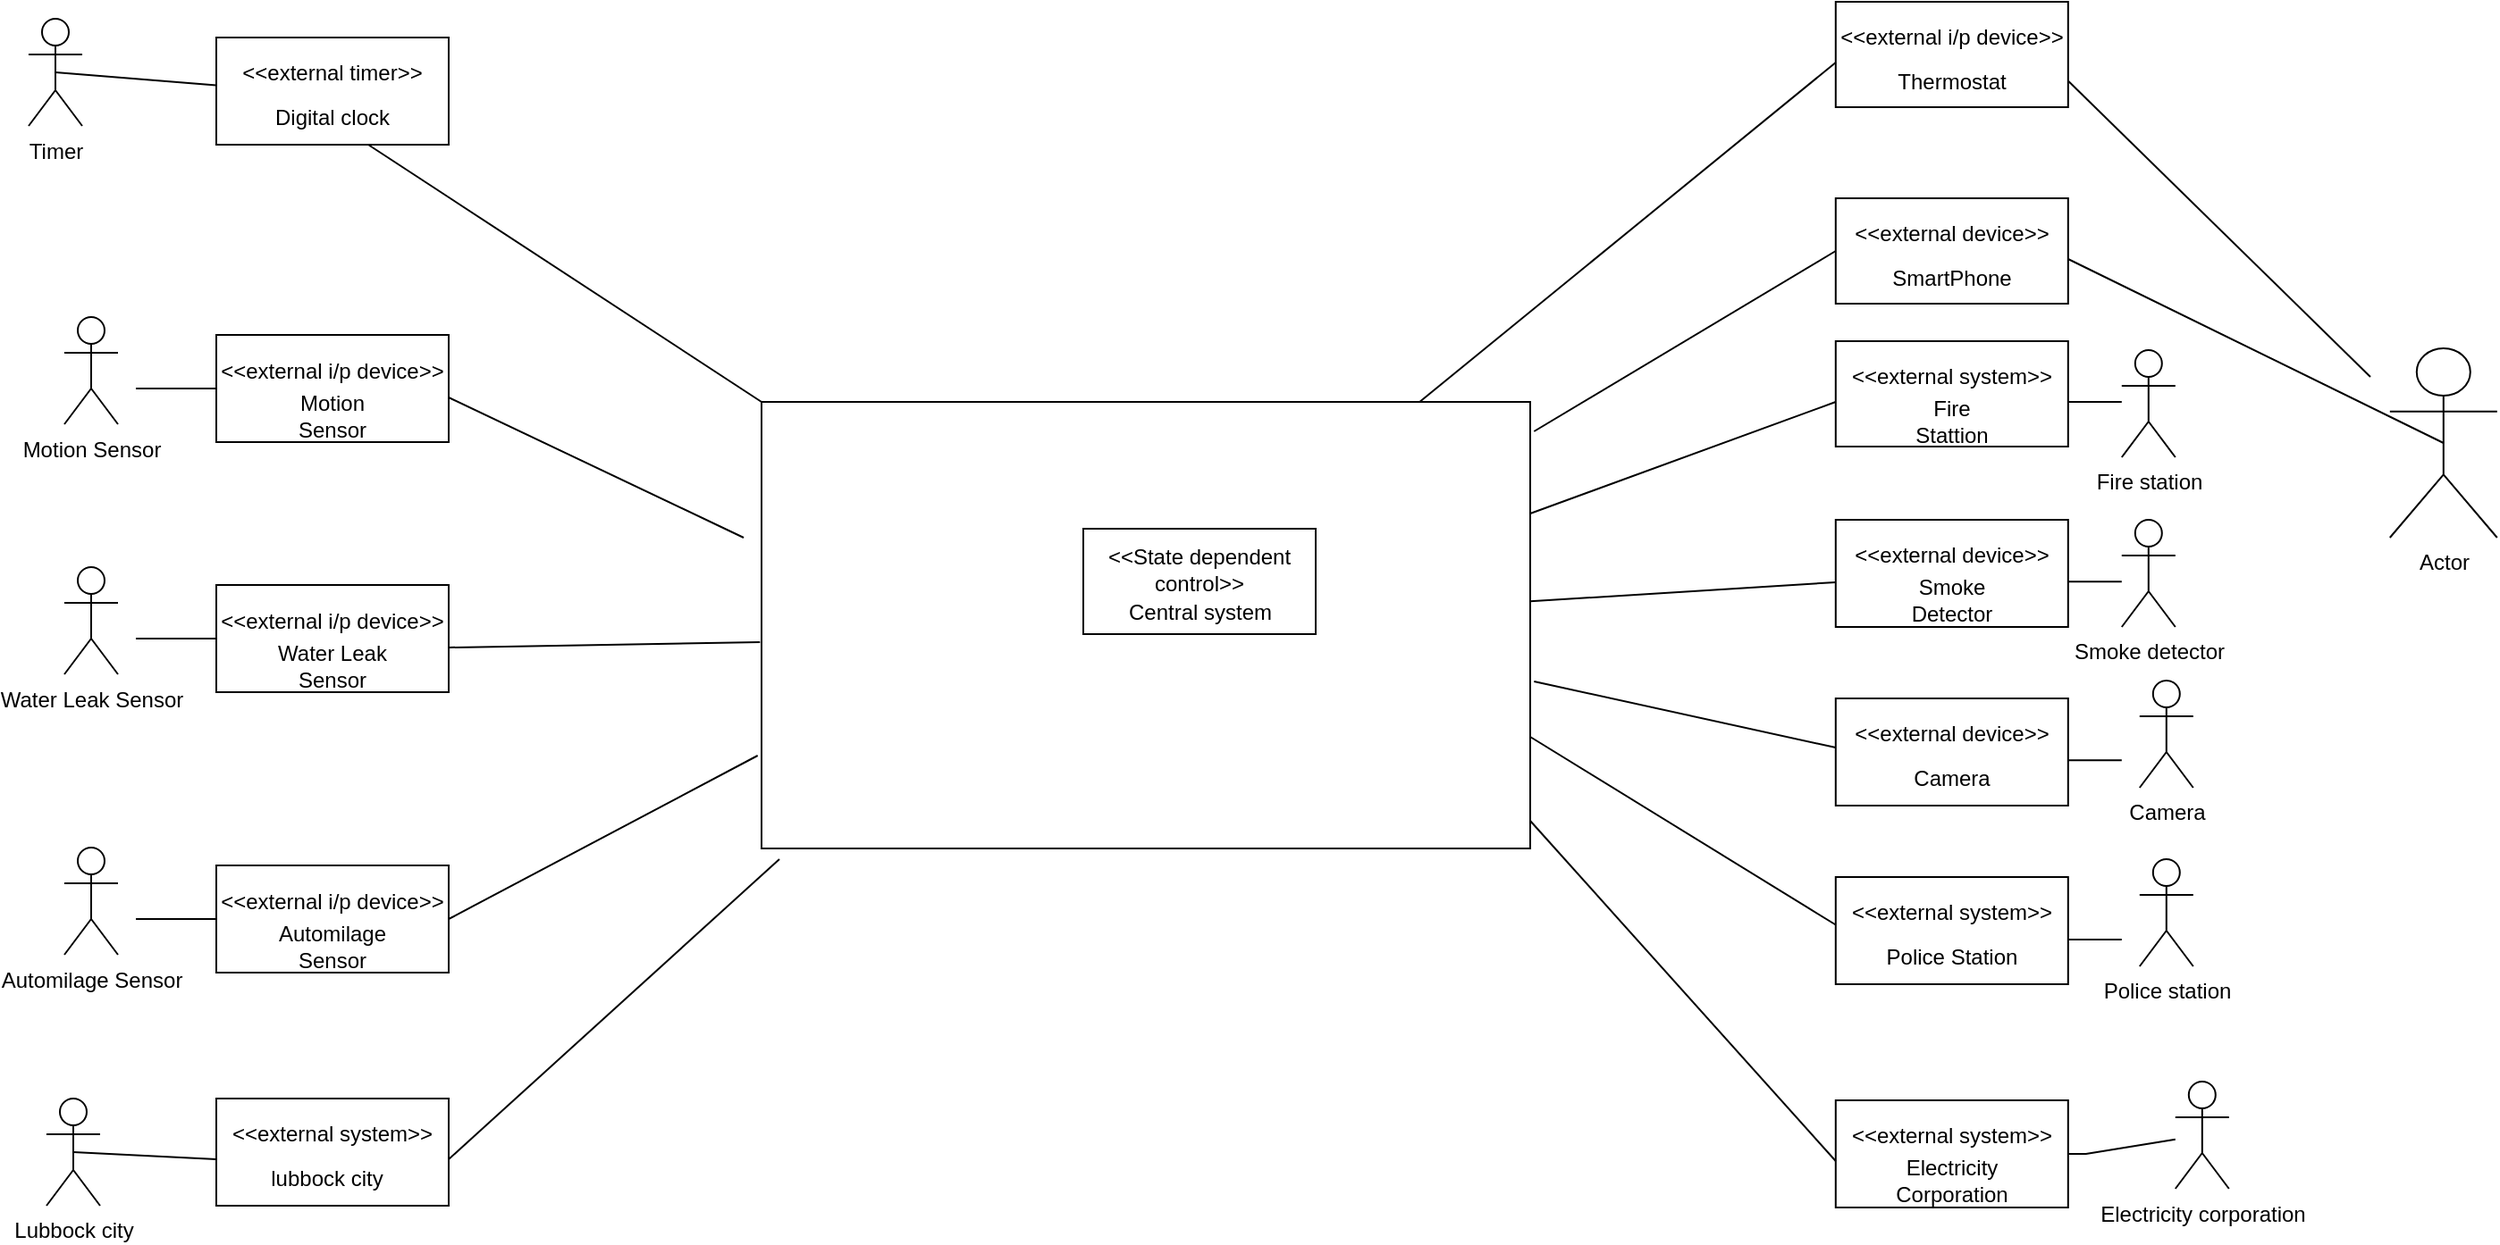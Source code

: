 <mxfile version="17.4.0" type="github">
  <diagram id="queUSnzOFaTcNsG4NoB8" name="Page-1">
    <mxGraphModel dx="3398" dy="2420" grid="1" gridSize="10" guides="1" tooltips="1" connect="1" arrows="1" fold="1" page="1" pageScale="1" pageWidth="850" pageHeight="1100" math="0" shadow="0">
      <root>
        <mxCell id="0" />
        <mxCell id="1" parent="0" />
        <mxCell id="kgD6vg8KvZ7phLuvpiB6-6" value="Motion Sensor" style="shape=umlActor;verticalLabelPosition=bottom;verticalAlign=top;html=1;outlineConnect=0;" parent="1" vertex="1">
          <mxGeometry x="-230" y="96.5" width="30" height="60" as="geometry" />
        </mxCell>
        <mxCell id="kgD6vg8KvZ7phLuvpiB6-7" value="" style="endArrow=none;html=1;rounded=0;" parent="1" target="kgD6vg8KvZ7phLuvpiB6-8" edge="1">
          <mxGeometry width="50" height="50" relative="1" as="geometry">
            <mxPoint x="-190" y="136.5" as="sourcePoint" />
            <mxPoint x="-130" y="136.5" as="targetPoint" />
          </mxGeometry>
        </mxCell>
        <mxCell id="kgD6vg8KvZ7phLuvpiB6-8" value="" style="rounded=0;whiteSpace=wrap;html=1;" parent="1" vertex="1">
          <mxGeometry x="-145" y="106.5" width="130" height="60" as="geometry" />
        </mxCell>
        <mxCell id="kgD6vg8KvZ7phLuvpiB6-9" value="&amp;lt;&amp;lt;external i/p device&amp;gt;&amp;gt;" style="text;html=1;strokeColor=none;fillColor=none;align=center;verticalAlign=middle;whiteSpace=wrap;rounded=0;" parent="1" vertex="1">
          <mxGeometry x="-145" y="111.5" width="130" height="30" as="geometry" />
        </mxCell>
        <mxCell id="kgD6vg8KvZ7phLuvpiB6-10" value="Motion Sensor" style="text;html=1;strokeColor=none;fillColor=none;align=center;verticalAlign=middle;whiteSpace=wrap;rounded=0;" parent="1" vertex="1">
          <mxGeometry x="-110" y="136.5" width="60" height="30" as="geometry" />
        </mxCell>
        <mxCell id="kgD6vg8KvZ7phLuvpiB6-16" value="Water Leak Sensor" style="shape=umlActor;verticalLabelPosition=bottom;verticalAlign=top;html=1;outlineConnect=0;" parent="1" vertex="1">
          <mxGeometry x="-230" y="236.5" width="30" height="60" as="geometry" />
        </mxCell>
        <mxCell id="kgD6vg8KvZ7phLuvpiB6-17" value="" style="endArrow=none;html=1;rounded=0;" parent="1" target="kgD6vg8KvZ7phLuvpiB6-18" edge="1">
          <mxGeometry width="50" height="50" relative="1" as="geometry">
            <mxPoint x="-190" y="276.5" as="sourcePoint" />
            <mxPoint x="-130" y="276.5" as="targetPoint" />
          </mxGeometry>
        </mxCell>
        <mxCell id="kgD6vg8KvZ7phLuvpiB6-18" value="" style="rounded=0;whiteSpace=wrap;html=1;" parent="1" vertex="1">
          <mxGeometry x="-145" y="246.5" width="130" height="60" as="geometry" />
        </mxCell>
        <mxCell id="kgD6vg8KvZ7phLuvpiB6-19" value="&amp;lt;&amp;lt;external i/p device&amp;gt;&amp;gt;" style="text;html=1;strokeColor=none;fillColor=none;align=center;verticalAlign=middle;whiteSpace=wrap;rounded=0;" parent="1" vertex="1">
          <mxGeometry x="-145" y="251.5" width="130" height="30" as="geometry" />
        </mxCell>
        <mxCell id="kgD6vg8KvZ7phLuvpiB6-20" value="Water Leak Sensor" style="text;html=1;strokeColor=none;fillColor=none;align=center;verticalAlign=middle;whiteSpace=wrap;rounded=0;" parent="1" vertex="1">
          <mxGeometry x="-120" y="276.5" width="80" height="30" as="geometry" />
        </mxCell>
        <mxCell id="kgD6vg8KvZ7phLuvpiB6-21" value="Automilage Sensor" style="shape=umlActor;verticalLabelPosition=bottom;verticalAlign=top;html=1;outlineConnect=0;" parent="1" vertex="1">
          <mxGeometry x="-230" y="393.5" width="30" height="60" as="geometry" />
        </mxCell>
        <mxCell id="kgD6vg8KvZ7phLuvpiB6-22" value="" style="endArrow=none;html=1;rounded=0;" parent="1" target="kgD6vg8KvZ7phLuvpiB6-23" edge="1">
          <mxGeometry width="50" height="50" relative="1" as="geometry">
            <mxPoint x="-190" y="433.5" as="sourcePoint" />
            <mxPoint x="-130" y="433.5" as="targetPoint" />
          </mxGeometry>
        </mxCell>
        <mxCell id="kgD6vg8KvZ7phLuvpiB6-23" value="" style="rounded=0;whiteSpace=wrap;html=1;" parent="1" vertex="1">
          <mxGeometry x="-145" y="403.5" width="130" height="60" as="geometry" />
        </mxCell>
        <mxCell id="kgD6vg8KvZ7phLuvpiB6-24" value="&amp;lt;&amp;lt;external i/p device&amp;gt;&amp;gt;" style="text;html=1;strokeColor=none;fillColor=none;align=center;verticalAlign=middle;whiteSpace=wrap;rounded=0;" parent="1" vertex="1">
          <mxGeometry x="-145" y="408.5" width="130" height="30" as="geometry" />
        </mxCell>
        <mxCell id="kgD6vg8KvZ7phLuvpiB6-25" value="Automilage Sensor" style="text;html=1;strokeColor=none;fillColor=none;align=center;verticalAlign=middle;whiteSpace=wrap;rounded=0;" parent="1" vertex="1">
          <mxGeometry x="-120" y="433.5" width="80" height="30" as="geometry" />
        </mxCell>
        <mxCell id="kgD6vg8KvZ7phLuvpiB6-448" value="" style="rounded=0;whiteSpace=wrap;html=1;" parent="1" vertex="1">
          <mxGeometry x="160" y="144" width="430" height="250" as="geometry" />
        </mxCell>
        <mxCell id="kgD6vg8KvZ7phLuvpiB6-449" value="" style="rounded=0;whiteSpace=wrap;html=1;" parent="1" vertex="1">
          <mxGeometry x="760.9" y="110" width="130" height="59" as="geometry" />
        </mxCell>
        <mxCell id="kgD6vg8KvZ7phLuvpiB6-450" value="&amp;lt;&amp;lt;external system&amp;gt;&amp;gt;" style="text;html=1;strokeColor=none;fillColor=none;align=center;verticalAlign=middle;whiteSpace=wrap;rounded=0;" parent="1" vertex="1">
          <mxGeometry x="760.9" y="115" width="130" height="29" as="geometry" />
        </mxCell>
        <mxCell id="kgD6vg8KvZ7phLuvpiB6-451" value="Fire Stattion" style="text;html=1;strokeColor=none;fillColor=none;align=center;verticalAlign=middle;whiteSpace=wrap;rounded=0;" parent="1" vertex="1">
          <mxGeometry x="795.9" y="140" width="60" height="29" as="geometry" />
        </mxCell>
        <mxCell id="kgD6vg8KvZ7phLuvpiB6-452" value="" style="rounded=0;whiteSpace=wrap;html=1;" parent="1" vertex="1">
          <mxGeometry x="760.9" y="210" width="130" height="60" as="geometry" />
        </mxCell>
        <mxCell id="kgD6vg8KvZ7phLuvpiB6-453" value="&amp;lt;&amp;lt;external device&amp;gt;&amp;gt;" style="text;html=1;strokeColor=none;fillColor=none;align=center;verticalAlign=middle;whiteSpace=wrap;rounded=0;" parent="1" vertex="1">
          <mxGeometry x="760.9" y="215" width="130" height="30" as="geometry" />
        </mxCell>
        <mxCell id="kgD6vg8KvZ7phLuvpiB6-454" value="Smoke Detector" style="text;html=1;strokeColor=none;fillColor=none;align=center;verticalAlign=middle;whiteSpace=wrap;rounded=0;" parent="1" vertex="1">
          <mxGeometry x="795.9" y="240" width="60" height="30" as="geometry" />
        </mxCell>
        <mxCell id="kgD6vg8KvZ7phLuvpiB6-455" value="" style="rounded=0;whiteSpace=wrap;html=1;" parent="1" vertex="1">
          <mxGeometry x="760.9" y="310" width="130" height="60" as="geometry" />
        </mxCell>
        <mxCell id="kgD6vg8KvZ7phLuvpiB6-456" value="&amp;lt;&amp;lt;external device&amp;gt;&amp;gt;" style="text;html=1;strokeColor=none;fillColor=none;align=center;verticalAlign=middle;whiteSpace=wrap;rounded=0;" parent="1" vertex="1">
          <mxGeometry x="760.9" y="315" width="130" height="30" as="geometry" />
        </mxCell>
        <mxCell id="kgD6vg8KvZ7phLuvpiB6-457" value="Camera" style="text;html=1;strokeColor=none;fillColor=none;align=center;verticalAlign=middle;whiteSpace=wrap;rounded=0;" parent="1" vertex="1">
          <mxGeometry x="785.9" y="340" width="80" height="30" as="geometry" />
        </mxCell>
        <mxCell id="kgD6vg8KvZ7phLuvpiB6-458" value="" style="rounded=0;whiteSpace=wrap;html=1;" parent="1" vertex="1">
          <mxGeometry x="760.9" y="410" width="130" height="60" as="geometry" />
        </mxCell>
        <mxCell id="kgD6vg8KvZ7phLuvpiB6-460" value="Police Station" style="text;html=1;strokeColor=none;fillColor=none;align=center;verticalAlign=middle;whiteSpace=wrap;rounded=0;" parent="1" vertex="1">
          <mxGeometry x="785.9" y="440" width="80" height="30" as="geometry" />
        </mxCell>
        <mxCell id="kgD6vg8KvZ7phLuvpiB6-461" value="&amp;lt;&amp;lt;external system&amp;gt;&amp;gt;" style="text;html=1;strokeColor=none;fillColor=none;align=center;verticalAlign=middle;whiteSpace=wrap;rounded=0;" parent="1" vertex="1">
          <mxGeometry x="760.9" y="415" width="130" height="29" as="geometry" />
        </mxCell>
        <mxCell id="kgD6vg8KvZ7phLuvpiB6-462" value="" style="rounded=0;whiteSpace=wrap;html=1;" parent="1" vertex="1">
          <mxGeometry x="760.9" y="535" width="130" height="60" as="geometry" />
        </mxCell>
        <mxCell id="kgD6vg8KvZ7phLuvpiB6-463" value="Electricity Corporation" style="text;html=1;strokeColor=none;fillColor=none;align=center;verticalAlign=middle;whiteSpace=wrap;rounded=0;" parent="1" vertex="1">
          <mxGeometry x="785.9" y="565" width="80" height="30" as="geometry" />
        </mxCell>
        <mxCell id="kgD6vg8KvZ7phLuvpiB6-464" value="&amp;lt;&amp;lt;external system&amp;gt;&amp;gt;" style="text;html=1;strokeColor=none;fillColor=none;align=center;verticalAlign=middle;whiteSpace=wrap;rounded=0;" parent="1" vertex="1">
          <mxGeometry x="760.9" y="540" width="130" height="29" as="geometry" />
        </mxCell>
        <mxCell id="kgD6vg8KvZ7phLuvpiB6-465" value="" style="rounded=0;whiteSpace=wrap;html=1;" parent="1" vertex="1">
          <mxGeometry x="-145" y="-60" width="130" height="60" as="geometry" />
        </mxCell>
        <mxCell id="kgD6vg8KvZ7phLuvpiB6-466" value="Digital clock" style="text;html=1;strokeColor=none;fillColor=none;align=center;verticalAlign=middle;whiteSpace=wrap;rounded=0;" parent="1" vertex="1">
          <mxGeometry x="-120" y="-30" width="80" height="30" as="geometry" />
        </mxCell>
        <mxCell id="kgD6vg8KvZ7phLuvpiB6-467" value="&amp;lt;&amp;lt;external timer&amp;gt;&amp;gt;" style="text;html=1;strokeColor=none;fillColor=none;align=center;verticalAlign=middle;whiteSpace=wrap;rounded=0;" parent="1" vertex="1">
          <mxGeometry x="-145" y="-55" width="130" height="29" as="geometry" />
        </mxCell>
        <mxCell id="kgD6vg8KvZ7phLuvpiB6-469" value="" style="rounded=0;whiteSpace=wrap;html=1;" parent="1" vertex="1">
          <mxGeometry x="-145" y="534" width="130" height="60" as="geometry" />
        </mxCell>
        <mxCell id="kgD6vg8KvZ7phLuvpiB6-470" value="lubbock city" style="text;html=1;strokeColor=none;fillColor=none;align=center;verticalAlign=middle;whiteSpace=wrap;rounded=0;" parent="1" vertex="1">
          <mxGeometry x="-120" y="564" width="74.1" height="30" as="geometry" />
        </mxCell>
        <mxCell id="kgD6vg8KvZ7phLuvpiB6-471" value="&amp;lt;&amp;lt;external system&amp;gt;&amp;gt;" style="text;html=1;strokeColor=none;fillColor=none;align=center;verticalAlign=middle;whiteSpace=wrap;rounded=0;" parent="1" vertex="1">
          <mxGeometry x="-145" y="539" width="130" height="29" as="geometry" />
        </mxCell>
        <mxCell id="kgD6vg8KvZ7phLuvpiB6-473" value="" style="endArrow=none;html=1;rounded=0;entryX=1;entryY=1;entryDx=0;entryDy=0;" parent="1" target="kgD6vg8KvZ7phLuvpiB6-450" edge="1">
          <mxGeometry width="50" height="50" relative="1" as="geometry">
            <mxPoint x="920.9" y="144" as="sourcePoint" />
            <mxPoint x="560.9" y="220" as="targetPoint" />
          </mxGeometry>
        </mxCell>
        <mxCell id="kgD6vg8KvZ7phLuvpiB6-482" value="Fire station" style="shape=umlActor;verticalLabelPosition=bottom;verticalAlign=top;html=1;outlineConnect=0;" parent="1" vertex="1">
          <mxGeometry x="920.9" y="115" width="30" height="60" as="geometry" />
        </mxCell>
        <mxCell id="kgD6vg8KvZ7phLuvpiB6-483" value="Smoke detector" style="shape=umlActor;verticalLabelPosition=bottom;verticalAlign=top;html=1;outlineConnect=0;" parent="1" vertex="1">
          <mxGeometry x="920.9" y="210" width="30" height="60" as="geometry" />
        </mxCell>
        <mxCell id="kgD6vg8KvZ7phLuvpiB6-484" value="" style="endArrow=none;html=1;rounded=0;entryX=1;entryY=1;entryDx=0;entryDy=0;" parent="1" edge="1">
          <mxGeometry width="50" height="50" relative="1" as="geometry">
            <mxPoint x="920.9" y="244.65" as="sourcePoint" />
            <mxPoint x="890.9" y="244.65" as="targetPoint" />
            <Array as="points">
              <mxPoint x="900.9" y="244.65" />
            </Array>
          </mxGeometry>
        </mxCell>
        <mxCell id="kgD6vg8KvZ7phLuvpiB6-485" value="Electricity corporation" style="shape=umlActor;verticalLabelPosition=bottom;verticalAlign=top;html=1;outlineConnect=0;" parent="1" vertex="1">
          <mxGeometry x="950.9" y="524.5" width="30" height="60" as="geometry" />
        </mxCell>
        <mxCell id="kgD6vg8KvZ7phLuvpiB6-486" value="" style="endArrow=none;html=1;rounded=0;entryX=1;entryY=1;entryDx=0;entryDy=0;" parent="1" edge="1">
          <mxGeometry width="50" height="50" relative="1" as="geometry">
            <mxPoint x="920.9" y="344.65" as="sourcePoint" />
            <mxPoint x="890.9" y="344.65" as="targetPoint" />
            <Array as="points">
              <mxPoint x="900.9" y="344.65" />
            </Array>
          </mxGeometry>
        </mxCell>
        <mxCell id="kgD6vg8KvZ7phLuvpiB6-487" value="Camera" style="shape=umlActor;verticalLabelPosition=bottom;verticalAlign=top;html=1;outlineConnect=0;" parent="1" vertex="1">
          <mxGeometry x="930.9" y="300" width="30" height="60" as="geometry" />
        </mxCell>
        <mxCell id="kgD6vg8KvZ7phLuvpiB6-488" value="" style="endArrow=none;html=1;rounded=0;entryX=1;entryY=1;entryDx=0;entryDy=0;" parent="1" edge="1">
          <mxGeometry width="50" height="50" relative="1" as="geometry">
            <mxPoint x="920.9" y="445" as="sourcePoint" />
            <mxPoint x="890.9" y="445" as="targetPoint" />
            <Array as="points">
              <mxPoint x="900.9" y="445" />
            </Array>
          </mxGeometry>
        </mxCell>
        <mxCell id="kgD6vg8KvZ7phLuvpiB6-489" value="Police station" style="shape=umlActor;verticalLabelPosition=bottom;verticalAlign=top;html=1;outlineConnect=0;" parent="1" vertex="1">
          <mxGeometry x="930.9" y="400" width="30" height="60" as="geometry" />
        </mxCell>
        <mxCell id="kgD6vg8KvZ7phLuvpiB6-490" value="" style="endArrow=none;html=1;rounded=0;entryX=1;entryY=1;entryDx=0;entryDy=0;" parent="1" source="kgD6vg8KvZ7phLuvpiB6-485" edge="1">
          <mxGeometry width="50" height="50" relative="1" as="geometry">
            <mxPoint x="920.9" y="565" as="sourcePoint" />
            <mxPoint x="890.9" y="565" as="targetPoint" />
            <Array as="points">
              <mxPoint x="900.9" y="565" />
            </Array>
          </mxGeometry>
        </mxCell>
        <mxCell id="kgD6vg8KvZ7phLuvpiB6-491" value="Timer&lt;br&gt;" style="shape=umlActor;verticalLabelPosition=bottom;verticalAlign=top;html=1;outlineConnect=0;" parent="1" vertex="1">
          <mxGeometry x="-250" y="-70.5" width="30" height="60" as="geometry" />
        </mxCell>
        <mxCell id="kgD6vg8KvZ7phLuvpiB6-494" value="Lubbock city&lt;br&gt;" style="shape=umlActor;verticalLabelPosition=bottom;verticalAlign=top;html=1;outlineConnect=0;" parent="1" vertex="1">
          <mxGeometry x="-240" y="534" width="30" height="60" as="geometry" />
        </mxCell>
        <mxCell id="7Ufg1nvPIbCbdAw9HvlZ-1" value="" style="rounded=0;whiteSpace=wrap;html=1;" parent="1" vertex="1">
          <mxGeometry x="340" y="215" width="130" height="59" as="geometry" />
        </mxCell>
        <mxCell id="7Ufg1nvPIbCbdAw9HvlZ-2" value="&amp;lt;&amp;lt;State dependent control&amp;gt;&amp;gt;" style="text;html=1;strokeColor=none;fillColor=none;align=center;verticalAlign=middle;whiteSpace=wrap;rounded=0;" parent="1" vertex="1">
          <mxGeometry x="340" y="223" width="130" height="29" as="geometry" />
        </mxCell>
        <mxCell id="7Ufg1nvPIbCbdAw9HvlZ-3" value="Central system" style="text;html=1;strokeColor=none;fillColor=none;align=center;verticalAlign=middle;whiteSpace=wrap;rounded=0;" parent="1" vertex="1">
          <mxGeometry x="362.5" y="247" width="85" height="29" as="geometry" />
        </mxCell>
        <mxCell id="7Ufg1nvPIbCbdAw9HvlZ-4" value="" style="endArrow=none;html=1;rounded=0;entryX=0;entryY=1;entryDx=0;entryDy=0;exitX=1;exitY=0.25;exitDx=0;exitDy=0;" parent="1" source="kgD6vg8KvZ7phLuvpiB6-448" target="kgD6vg8KvZ7phLuvpiB6-450" edge="1">
          <mxGeometry width="50" height="50" relative="1" as="geometry">
            <mxPoint x="730.9" y="144" as="sourcePoint" />
            <mxPoint x="710.9" y="390" as="targetPoint" />
          </mxGeometry>
        </mxCell>
        <mxCell id="7Ufg1nvPIbCbdAw9HvlZ-5" value="" style="endArrow=none;html=1;rounded=0;entryX=0;entryY=1;entryDx=0;entryDy=0;" parent="1" source="kgD6vg8KvZ7phLuvpiB6-448" target="kgD6vg8KvZ7phLuvpiB6-453" edge="1">
          <mxGeometry width="50" height="50" relative="1" as="geometry">
            <mxPoint x="730.9" y="245" as="sourcePoint" />
            <mxPoint x="710.9" y="390" as="targetPoint" />
          </mxGeometry>
        </mxCell>
        <mxCell id="7Ufg1nvPIbCbdAw9HvlZ-6" value="" style="endArrow=none;html=1;rounded=0;entryX=0;entryY=0.75;entryDx=0;entryDy=0;exitX=1.005;exitY=0.626;exitDx=0;exitDy=0;exitPerimeter=0;" parent="1" source="kgD6vg8KvZ7phLuvpiB6-448" target="kgD6vg8KvZ7phLuvpiB6-456" edge="1">
          <mxGeometry width="50" height="50" relative="1" as="geometry">
            <mxPoint x="732.1" y="325.37" as="sourcePoint" />
            <mxPoint x="710.9" y="390" as="targetPoint" />
          </mxGeometry>
        </mxCell>
        <mxCell id="7Ufg1nvPIbCbdAw9HvlZ-7" value="" style="endArrow=none;html=1;rounded=0;entryX=0;entryY=0.75;entryDx=0;entryDy=0;exitX=1;exitY=0.75;exitDx=0;exitDy=0;" parent="1" source="kgD6vg8KvZ7phLuvpiB6-448" target="kgD6vg8KvZ7phLuvpiB6-461" edge="1">
          <mxGeometry width="50" height="50" relative="1" as="geometry">
            <mxPoint x="732.1" y="416.49" as="sourcePoint" />
            <mxPoint x="710.9" y="390" as="targetPoint" />
          </mxGeometry>
        </mxCell>
        <mxCell id="7Ufg1nvPIbCbdAw9HvlZ-8" value="" style="endArrow=none;html=1;rounded=0;entryX=0;entryY=1;entryDx=0;entryDy=0;exitX=1;exitY=0.938;exitDx=0;exitDy=0;exitPerimeter=0;" parent="1" source="kgD6vg8KvZ7phLuvpiB6-448" target="kgD6vg8KvZ7phLuvpiB6-464" edge="1">
          <mxGeometry width="50" height="50" relative="1" as="geometry">
            <mxPoint x="730.6" y="504.93" as="sourcePoint" />
            <mxPoint x="710.9" y="390" as="targetPoint" />
          </mxGeometry>
        </mxCell>
        <mxCell id="7Ufg1nvPIbCbdAw9HvlZ-12" value="" style="endArrow=none;html=1;rounded=0;entryX=0.75;entryY=1;entryDx=0;entryDy=0;exitX=0;exitY=0;exitDx=0;exitDy=0;" parent="1" source="kgD6vg8KvZ7phLuvpiB6-448" target="kgD6vg8KvZ7phLuvpiB6-466" edge="1">
          <mxGeometry width="50" height="50" relative="1" as="geometry">
            <mxPoint x="610" y="390" as="sourcePoint" />
            <mxPoint x="710.9" y="390" as="targetPoint" />
          </mxGeometry>
        </mxCell>
        <mxCell id="7Ufg1nvPIbCbdAw9HvlZ-13" value="" style="endArrow=none;html=1;rounded=0;entryX=1;entryY=1;entryDx=0;entryDy=0;" parent="1" target="kgD6vg8KvZ7phLuvpiB6-471" edge="1">
          <mxGeometry width="50" height="50" relative="1" as="geometry">
            <mxPoint x="170" y="400" as="sourcePoint" />
            <mxPoint x="710.9" y="390" as="targetPoint" />
          </mxGeometry>
        </mxCell>
        <mxCell id="7Ufg1nvPIbCbdAw9HvlZ-16" value="" style="endArrow=none;html=1;rounded=0;exitX=1;exitY=1;exitDx=0;exitDy=0;" parent="1" source="kgD6vg8KvZ7phLuvpiB6-9" edge="1">
          <mxGeometry width="50" height="50" relative="1" as="geometry">
            <mxPoint x="380" y="329.5" as="sourcePoint" />
            <mxPoint x="150" y="220" as="targetPoint" />
          </mxGeometry>
        </mxCell>
        <mxCell id="7Ufg1nvPIbCbdAw9HvlZ-17" value="" style="endArrow=none;html=1;rounded=0;exitX=1;exitY=1;exitDx=0;exitDy=0;entryX=-0.002;entryY=0.538;entryDx=0;entryDy=0;entryPerimeter=0;" parent="1" source="kgD6vg8KvZ7phLuvpiB6-19" target="kgD6vg8KvZ7phLuvpiB6-448" edge="1">
          <mxGeometry width="50" height="50" relative="1" as="geometry">
            <mxPoint x="380" y="329.5" as="sourcePoint" />
            <mxPoint x="160" y="273" as="targetPoint" />
          </mxGeometry>
        </mxCell>
        <mxCell id="7Ufg1nvPIbCbdAw9HvlZ-18" value="" style="endArrow=none;html=1;rounded=0;exitX=1;exitY=0.5;exitDx=0;exitDy=0;entryX=-0.005;entryY=0.792;entryDx=0;entryDy=0;entryPerimeter=0;" parent="1" source="kgD6vg8KvZ7phLuvpiB6-23" target="kgD6vg8KvZ7phLuvpiB6-448" edge="1">
          <mxGeometry width="50" height="50" relative="1" as="geometry">
            <mxPoint x="380" y="329.5" as="sourcePoint" />
            <mxPoint x="162.58" y="307.5" as="targetPoint" />
          </mxGeometry>
        </mxCell>
        <mxCell id="7Ufg1nvPIbCbdAw9HvlZ-19" value="" style="rounded=0;whiteSpace=wrap;html=1;" parent="1" vertex="1">
          <mxGeometry x="760.9" y="30" width="130" height="59" as="geometry" />
        </mxCell>
        <mxCell id="7Ufg1nvPIbCbdAw9HvlZ-20" value="&amp;lt;&amp;lt;external device&amp;gt;&amp;gt;" style="text;html=1;strokeColor=none;fillColor=none;align=center;verticalAlign=middle;whiteSpace=wrap;rounded=0;" parent="1" vertex="1">
          <mxGeometry x="760.9" y="35" width="130" height="29" as="geometry" />
        </mxCell>
        <mxCell id="7Ufg1nvPIbCbdAw9HvlZ-21" value="SmartPhone" style="text;html=1;strokeColor=none;fillColor=none;align=center;verticalAlign=middle;whiteSpace=wrap;rounded=0;" parent="1" vertex="1">
          <mxGeometry x="795.9" y="60" width="60" height="29" as="geometry" />
        </mxCell>
        <mxCell id="7Ufg1nvPIbCbdAw9HvlZ-22" value="" style="endArrow=none;html=1;rounded=0;entryX=0;entryY=0.5;entryDx=0;entryDy=0;exitX=1.005;exitY=0.066;exitDx=0;exitDy=0;exitPerimeter=0;" parent="1" source="kgD6vg8KvZ7phLuvpiB6-448" target="7Ufg1nvPIbCbdAw9HvlZ-19" edge="1">
          <mxGeometry width="50" height="50" relative="1" as="geometry">
            <mxPoint x="730.0" y="74.12" as="sourcePoint" />
            <mxPoint x="870.9" y="90" as="targetPoint" />
          </mxGeometry>
        </mxCell>
        <mxCell id="7Ufg1nvPIbCbdAw9HvlZ-23" value="Actor" style="shape=umlActor;verticalLabelPosition=bottom;verticalAlign=top;html=1;outlineConnect=0;" parent="1" vertex="1">
          <mxGeometry x="1070.9" y="114" width="60" height="106" as="geometry" />
        </mxCell>
        <mxCell id="7Ufg1nvPIbCbdAw9HvlZ-28" value="" style="endArrow=none;html=1;rounded=0;entryX=0.5;entryY=0.5;entryDx=0;entryDy=0;entryPerimeter=0;exitX=1;exitY=1;exitDx=0;exitDy=0;" parent="1" source="7Ufg1nvPIbCbdAw9HvlZ-20" target="7Ufg1nvPIbCbdAw9HvlZ-23" edge="1">
          <mxGeometry width="50" height="50" relative="1" as="geometry">
            <mxPoint x="840.9" y="400" as="sourcePoint" />
            <mxPoint x="890.9" y="350" as="targetPoint" />
          </mxGeometry>
        </mxCell>
        <mxCell id="H5mJ6lcZuWP5Hk-A59wW-1" value="" style="endArrow=none;html=1;rounded=0;entryX=0.5;entryY=0.5;entryDx=0;entryDy=0;entryPerimeter=0;exitX=0;exitY=1;exitDx=0;exitDy=0;" parent="1" source="kgD6vg8KvZ7phLuvpiB6-471" target="kgD6vg8KvZ7phLuvpiB6-494" edge="1">
          <mxGeometry width="50" height="50" relative="1" as="geometry">
            <mxPoint x="-335.9" y="294" as="sourcePoint" />
            <mxPoint x="-285.9" y="244" as="targetPoint" />
          </mxGeometry>
        </mxCell>
        <mxCell id="cVfnqsg5N_nS9RTVdz-K-56" value="" style="rounded=0;whiteSpace=wrap;html=1;" parent="1" vertex="1">
          <mxGeometry x="760.9" y="-80" width="130" height="59" as="geometry" />
        </mxCell>
        <mxCell id="cVfnqsg5N_nS9RTVdz-K-57" value="&amp;lt;&amp;lt;external i/p device&amp;gt;&amp;gt;" style="text;html=1;strokeColor=none;fillColor=none;align=center;verticalAlign=middle;whiteSpace=wrap;rounded=0;" parent="1" vertex="1">
          <mxGeometry x="760.9" y="-75" width="130" height="29" as="geometry" />
        </mxCell>
        <mxCell id="cVfnqsg5N_nS9RTVdz-K-58" value="Thermostat" style="text;html=1;strokeColor=none;fillColor=none;align=center;verticalAlign=middle;whiteSpace=wrap;rounded=0;" parent="1" vertex="1">
          <mxGeometry x="795.9" y="-50" width="60" height="29" as="geometry" />
        </mxCell>
        <mxCell id="cVfnqsg5N_nS9RTVdz-K-59" value="" style="endArrow=none;html=1;rounded=0;entryX=0;entryY=1;entryDx=0;entryDy=0;" parent="1" source="kgD6vg8KvZ7phLuvpiB6-448" target="cVfnqsg5N_nS9RTVdz-K-57" edge="1">
          <mxGeometry width="50" height="50" relative="1" as="geometry">
            <mxPoint x="620" y="130" as="sourcePoint" />
            <mxPoint x="510" y="220" as="targetPoint" />
          </mxGeometry>
        </mxCell>
        <mxCell id="cVfnqsg5N_nS9RTVdz-K-60" value="" style="endArrow=none;html=1;rounded=0;entryX=1;entryY=0.75;entryDx=0;entryDy=0;" parent="1" target="cVfnqsg5N_nS9RTVdz-K-56" edge="1">
          <mxGeometry width="50" height="50" relative="1" as="geometry">
            <mxPoint x="1060" y="130" as="sourcePoint" />
            <mxPoint x="510" y="220" as="targetPoint" />
          </mxGeometry>
        </mxCell>
        <mxCell id="dsxkUw03XLvS7GHqhY9I-2" value="" style="endArrow=none;html=1;rounded=0;exitX=0.5;exitY=0.5;exitDx=0;exitDy=0;exitPerimeter=0;entryX=0;entryY=0.75;entryDx=0;entryDy=0;" edge="1" parent="1" source="kgD6vg8KvZ7phLuvpiB6-491" target="kgD6vg8KvZ7phLuvpiB6-467">
          <mxGeometry width="50" height="50" relative="1" as="geometry">
            <mxPoint x="-40" y="90" as="sourcePoint" />
            <mxPoint x="10" y="40" as="targetPoint" />
          </mxGeometry>
        </mxCell>
      </root>
    </mxGraphModel>
  </diagram>
</mxfile>
